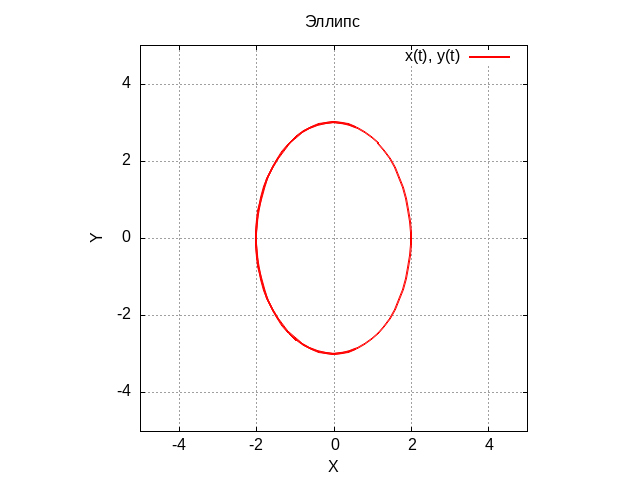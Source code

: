 set parametric

set terminal png
set output 'ellipse.png'

set title 'Эллипс'

set xlabel 'X'
set ylabel 'Y'

set grid
set size ratio 1

set xrange [-5:5]
set yrange [-5:5]

a = 2.0
b = 3.0

# Уравнение эллипса в декартовых координатах
x(t) = a * cos(t)
y(t) = b * sin(t)

# Построение эллипса
plot x(t), y(t) with lines lw 2 lc rgb 'red'
